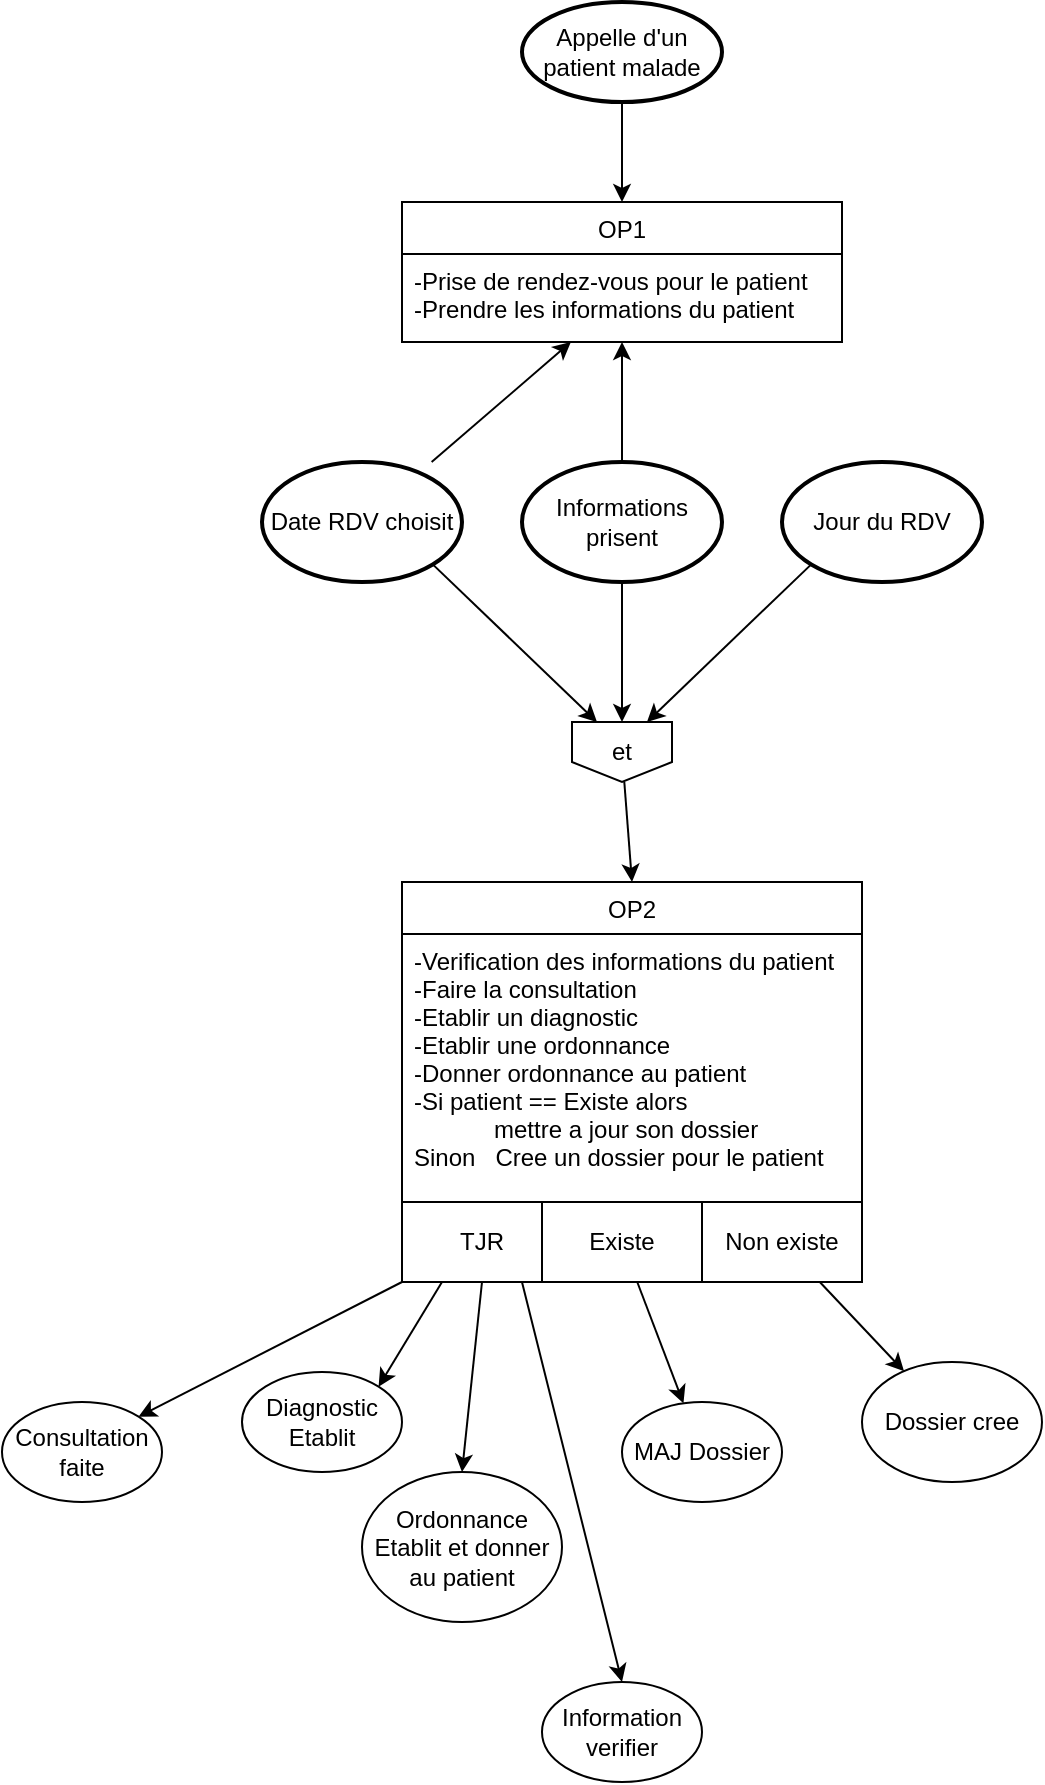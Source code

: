 <mxfile>
    <diagram id="7lCjCTw9FadFkKfdCpsF" name="Page-1">
        <mxGraphModel dx="1074" dy="522" grid="1" gridSize="10" guides="1" tooltips="1" connect="1" arrows="1" fold="1" page="1" pageScale="1" pageWidth="2339" pageHeight="3300" math="0" shadow="0">
            <root>
                <mxCell id="0"/>
                <mxCell id="1" parent="0"/>
                <mxCell id="2" value="OP1" style="swimlane;fontStyle=0;childLayout=stackLayout;horizontal=1;startSize=26;fillColor=none;horizontalStack=0;resizeParent=1;resizeParentMax=0;resizeLast=0;collapsible=1;marginBottom=0;" parent="1" vertex="1">
                    <mxGeometry x="320" y="170" width="220" height="70" as="geometry"/>
                </mxCell>
                <mxCell id="5" value="-Prise de rendez-vous pour le patient&#10;-Prendre les informations du patient" style="text;strokeColor=none;fillColor=none;align=left;verticalAlign=top;spacingLeft=4;spacingRight=4;overflow=hidden;rotatable=0;points=[[0,0.5],[1,0.5]];portConstraint=eastwest;" parent="2" vertex="1">
                    <mxGeometry y="26" width="220" height="44" as="geometry"/>
                </mxCell>
                <mxCell id="17" style="edgeStyle=none;html=1;exitX=0.5;exitY=1;exitDx=0;exitDy=0;exitPerimeter=0;entryX=0.5;entryY=0;entryDx=0;entryDy=0;" parent="1" source="7" target="2" edge="1">
                    <mxGeometry relative="1" as="geometry"/>
                </mxCell>
                <mxCell id="7" value="Appelle d'un patient malade" style="strokeWidth=2;html=1;shape=mxgraph.flowchart.start_1;whiteSpace=wrap;" parent="1" vertex="1">
                    <mxGeometry x="380" y="70" width="100" height="50" as="geometry"/>
                </mxCell>
                <mxCell id="9" value="" style="edgeStyle=none;html=1;" parent="1" source="8" target="5" edge="1">
                    <mxGeometry relative="1" as="geometry"/>
                </mxCell>
                <mxCell id="26" style="edgeStyle=none;html=1;exitX=0.855;exitY=0.855;exitDx=0;exitDy=0;exitPerimeter=0;entryX=0.25;entryY=0;entryDx=0;entryDy=0;" parent="1" source="8" target="21" edge="1">
                    <mxGeometry relative="1" as="geometry"/>
                </mxCell>
                <mxCell id="8" value="Date RDV choisit" style="strokeWidth=2;html=1;shape=mxgraph.flowchart.start_1;whiteSpace=wrap;" parent="1" vertex="1">
                    <mxGeometry x="250" y="300" width="100" height="60" as="geometry"/>
                </mxCell>
                <mxCell id="11" value="" style="edgeStyle=none;html=1;" parent="1" source="10" target="5" edge="1">
                    <mxGeometry relative="1" as="geometry"/>
                </mxCell>
                <mxCell id="25" style="edgeStyle=none;html=1;exitX=0.5;exitY=1;exitDx=0;exitDy=0;exitPerimeter=0;entryX=0.5;entryY=0;entryDx=0;entryDy=0;" parent="1" source="10" target="21" edge="1">
                    <mxGeometry relative="1" as="geometry"/>
                </mxCell>
                <mxCell id="10" value="Informations prisent" style="strokeWidth=2;html=1;shape=mxgraph.flowchart.start_1;whiteSpace=wrap;" parent="1" vertex="1">
                    <mxGeometry x="380" y="300" width="100" height="60" as="geometry"/>
                </mxCell>
                <mxCell id="24" style="edgeStyle=none;html=1;exitX=0.145;exitY=0.855;exitDx=0;exitDy=0;exitPerimeter=0;entryX=0.75;entryY=0;entryDx=0;entryDy=0;" parent="1" source="12" target="21" edge="1">
                    <mxGeometry relative="1" as="geometry"/>
                </mxCell>
                <mxCell id="12" value="Jour du RDV" style="strokeWidth=2;html=1;shape=mxgraph.flowchart.start_1;whiteSpace=wrap;" parent="1" vertex="1">
                    <mxGeometry x="510" y="300" width="100" height="60" as="geometry"/>
                </mxCell>
                <mxCell id="31" value="" style="edgeStyle=none;html=1;entryX=0.5;entryY=0;entryDx=0;entryDy=0;" parent="1" source="21" target="27" edge="1">
                    <mxGeometry relative="1" as="geometry"/>
                </mxCell>
                <mxCell id="21" value="et" style="shape=offPageConnector;whiteSpace=wrap;html=1;size=0.333;" parent="1" vertex="1">
                    <mxGeometry x="405" y="430" width="50" height="30" as="geometry"/>
                </mxCell>
                <mxCell id="27" value="OP2" style="swimlane;fontStyle=0;childLayout=stackLayout;horizontal=1;startSize=26;fillColor=none;horizontalStack=0;resizeParent=1;resizeParentMax=0;resizeLast=0;collapsible=1;marginBottom=0;" parent="1" vertex="1">
                    <mxGeometry x="320" y="510" width="230" height="160" as="geometry"/>
                </mxCell>
                <mxCell id="28" value="-Verification des informations du patient&#10;-Faire la consultation &#10;-Etablir un diagnostic&#10;-Etablir une ordonnance&#10;-Donner ordonnance au patient &#10;-Si patient == Existe alors &#10;            mettre a jour son dossier&#10;Sinon   Cree un dossier pour le patient" style="text;strokeColor=none;fillColor=none;align=left;verticalAlign=top;spacingLeft=4;spacingRight=4;overflow=hidden;rotatable=0;points=[[0,0.5],[1,0.5]];portConstraint=eastwest;" parent="27" vertex="1">
                    <mxGeometry y="26" width="230" height="134" as="geometry"/>
                </mxCell>
                <mxCell id="51" style="edgeStyle=none;html=1;exitX=0.25;exitY=1;exitDx=0;exitDy=0;entryX=1;entryY=0;entryDx=0;entryDy=0;" parent="1" source="36" target="49" edge="1">
                    <mxGeometry relative="1" as="geometry"/>
                </mxCell>
                <mxCell id="52" style="edgeStyle=none;html=1;exitX=0.5;exitY=1;exitDx=0;exitDy=0;entryX=0.5;entryY=0;entryDx=0;entryDy=0;" parent="1" source="36" target="50" edge="1">
                    <mxGeometry relative="1" as="geometry"/>
                </mxCell>
                <mxCell id="53" style="edgeStyle=none;html=1;exitX=0;exitY=1;exitDx=0;exitDy=0;entryX=1;entryY=0;entryDx=0;entryDy=0;" parent="1" source="36" target="55" edge="1">
                    <mxGeometry relative="1" as="geometry">
                        <mxPoint x="150" y="770" as="targetPoint"/>
                    </mxGeometry>
                </mxCell>
                <mxCell id="56" style="edgeStyle=none;html=1;exitX=0.75;exitY=1;exitDx=0;exitDy=0;entryX=0.5;entryY=0;entryDx=0;entryDy=0;" parent="1" source="36" target="57" edge="1">
                    <mxGeometry relative="1" as="geometry">
                        <mxPoint x="430" y="880" as="targetPoint"/>
                    </mxGeometry>
                </mxCell>
                <mxCell id="36" value="TJR" style="rounded=0;whiteSpace=wrap;html=1;" parent="1" vertex="1">
                    <mxGeometry x="320" y="670" width="80" height="40" as="geometry"/>
                </mxCell>
                <mxCell id="42" value="" style="edgeStyle=none;html=1;" parent="1" source="37" target="41" edge="1">
                    <mxGeometry relative="1" as="geometry"/>
                </mxCell>
                <mxCell id="37" value="Existe" style="rounded=0;whiteSpace=wrap;html=1;" parent="1" vertex="1">
                    <mxGeometry x="390" y="670" width="80" height="40" as="geometry"/>
                </mxCell>
                <mxCell id="40" value="" style="edgeStyle=none;html=1;" parent="1" source="38" target="39" edge="1">
                    <mxGeometry relative="1" as="geometry"/>
                </mxCell>
                <mxCell id="38" value="Non existe" style="rounded=0;whiteSpace=wrap;html=1;" parent="1" vertex="1">
                    <mxGeometry x="470" y="670" width="80" height="40" as="geometry"/>
                </mxCell>
                <mxCell id="39" value="Dossier cree" style="ellipse;whiteSpace=wrap;html=1;rounded=0;" parent="1" vertex="1">
                    <mxGeometry x="550" y="750" width="90" height="60" as="geometry"/>
                </mxCell>
                <mxCell id="41" value="MAJ Dossier" style="ellipse;whiteSpace=wrap;html=1;rounded=0;" parent="1" vertex="1">
                    <mxGeometry x="430" y="770" width="80" height="50" as="geometry"/>
                </mxCell>
                <mxCell id="49" value="Diagnostic&lt;br&gt;Etablit" style="ellipse;whiteSpace=wrap;html=1;rounded=0;" parent="1" vertex="1">
                    <mxGeometry x="240" y="755" width="80" height="50" as="geometry"/>
                </mxCell>
                <mxCell id="50" value="Ordonnance Etablit et donner au patient" style="ellipse;whiteSpace=wrap;html=1;rounded=0;" parent="1" vertex="1">
                    <mxGeometry x="300" y="805" width="100" height="75" as="geometry"/>
                </mxCell>
                <mxCell id="55" value="Consultation faite" style="ellipse;whiteSpace=wrap;html=1;rounded=0;" parent="1" vertex="1">
                    <mxGeometry x="120" y="770" width="80" height="50" as="geometry"/>
                </mxCell>
                <mxCell id="57" value="Information verifier" style="ellipse;whiteSpace=wrap;html=1;rounded=0;" parent="1" vertex="1">
                    <mxGeometry x="390" y="910" width="80" height="50" as="geometry"/>
                </mxCell>
            </root>
        </mxGraphModel>
    </diagram>
</mxfile>
